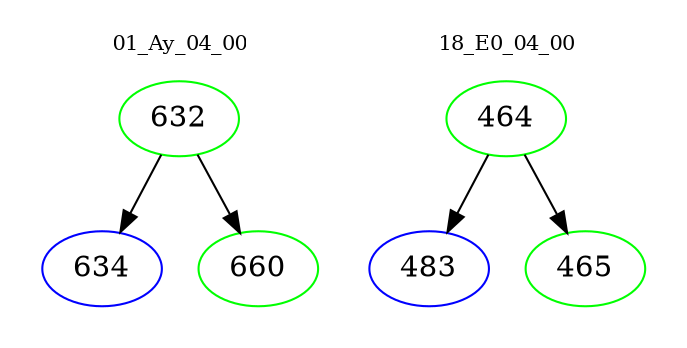 digraph{
subgraph cluster_0 {
color = white
label = "01_Ay_04_00";
fontsize=10;
T0_632 [label="632", color="green"]
T0_632 -> T0_634 [color="black"]
T0_634 [label="634", color="blue"]
T0_632 -> T0_660 [color="black"]
T0_660 [label="660", color="green"]
}
subgraph cluster_1 {
color = white
label = "18_E0_04_00";
fontsize=10;
T1_464 [label="464", color="green"]
T1_464 -> T1_483 [color="black"]
T1_483 [label="483", color="blue"]
T1_464 -> T1_465 [color="black"]
T1_465 [label="465", color="green"]
}
}
